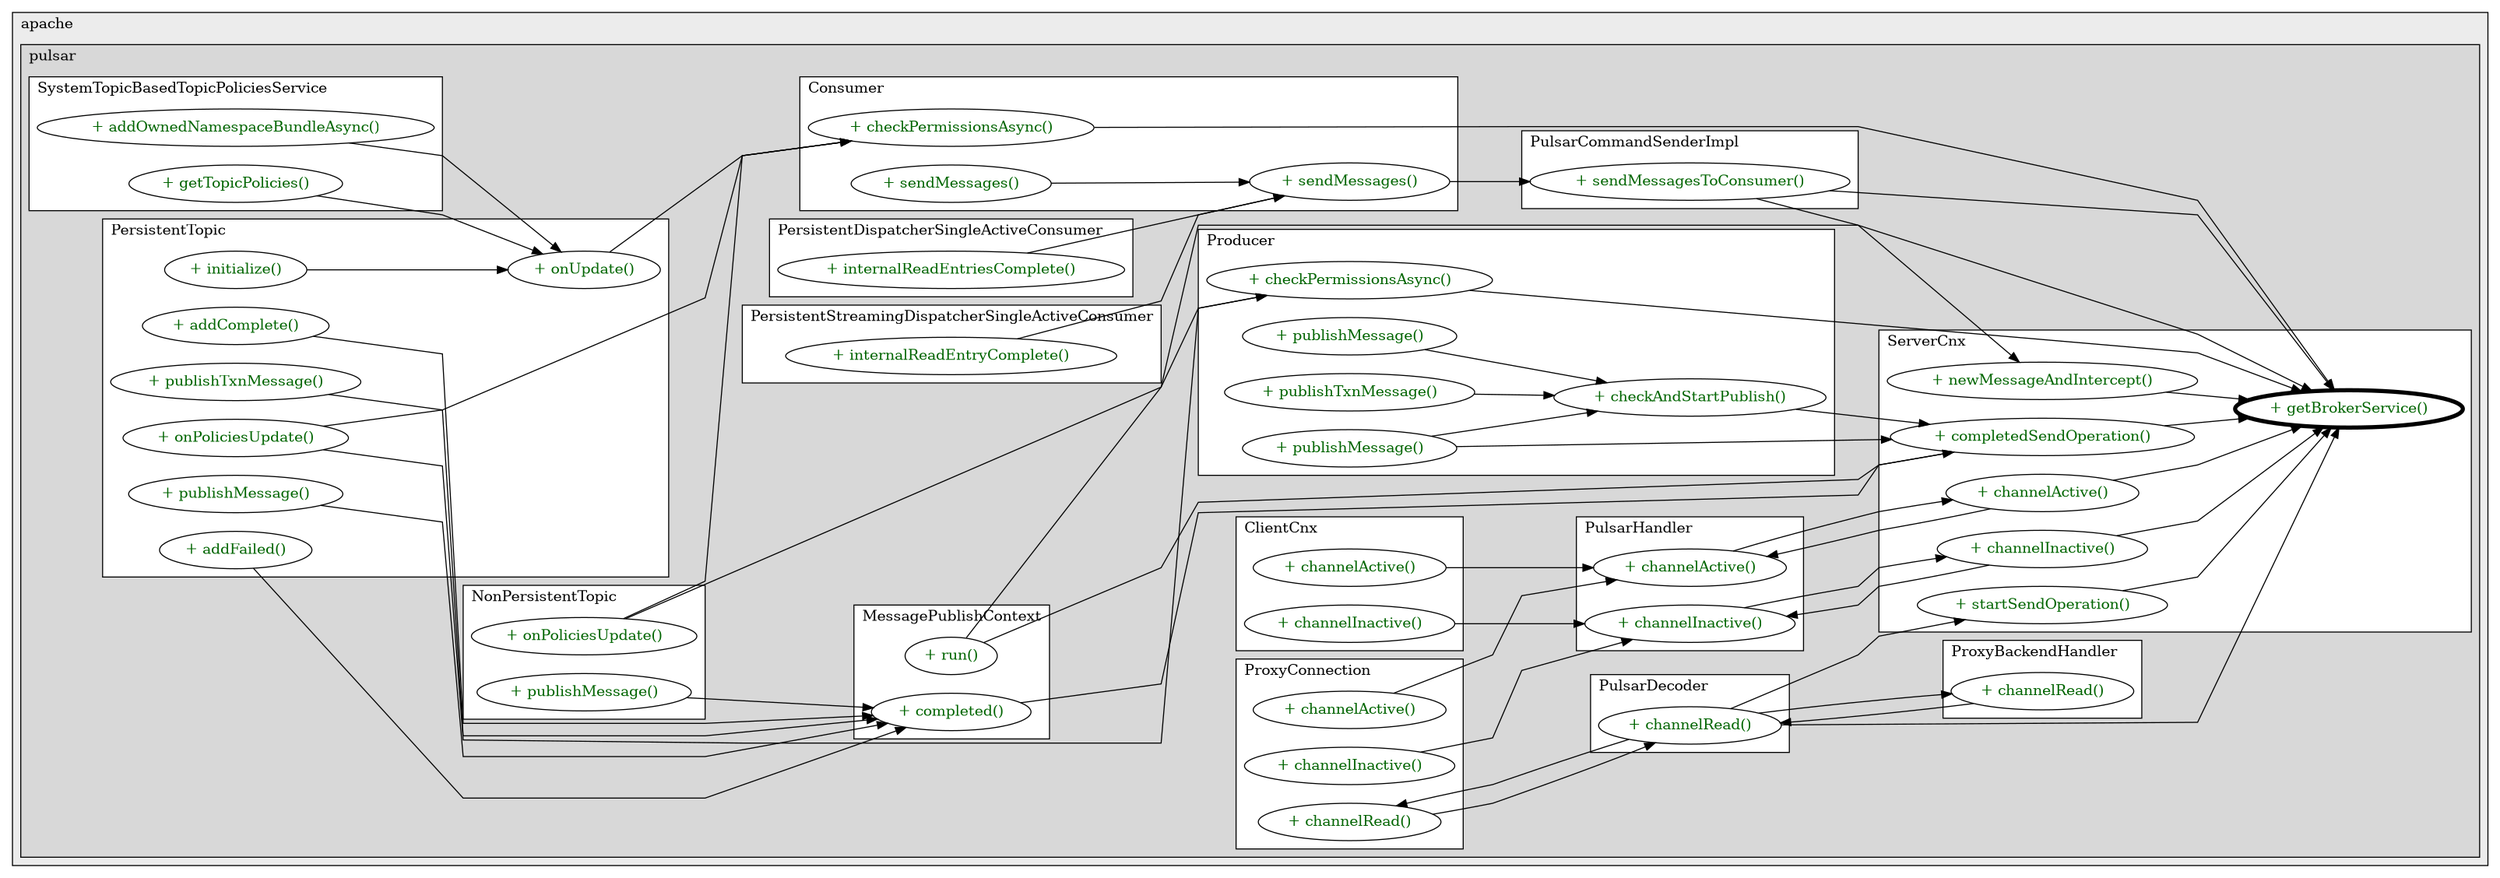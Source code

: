 @startuml

/' diagram meta data start
config=CallConfiguration;
{
  "rootMethod": "org.apache.pulsar.broker.service.ServerCnx#getBrokerService()",
  "projectClassification": {
    "searchMode": "OpenProject", // OpenProject, AllProjects
    "includedProjects": "",
    "pathEndKeywords": "*.impl",
    "isClientPath": "",
    "isClientName": "",
    "isTestPath": "",
    "isTestName": "",
    "isMappingPath": "",
    "isMappingName": "",
    "isDataAccessPath": "",
    "isDataAccessName": "",
    "isDataStructurePath": "",
    "isDataStructureName": "",
    "isInterfaceStructuresPath": "",
    "isInterfaceStructuresName": "",
    "isEntryPointPath": "",
    "isEntryPointName": "",
    "treatFinalFieldsAsMandatory": false
  },
  "graphRestriction": {
    "classPackageExcludeFilter": "",
    "classPackageIncludeFilter": "",
    "classNameExcludeFilter": "",
    "classNameIncludeFilter": "",
    "methodNameExcludeFilter": "",
    "methodNameIncludeFilter": "",
    "removeByInheritance": "", // inheritance/annotation based filtering is done in a second step
    "removeByAnnotation": "",
    "removeByClassPackage": "", // cleanup the graph after inheritance/annotation based filtering is done
    "removeByClassName": "",
    "cutMappings": false,
    "cutEnum": true,
    "cutTests": true,
    "cutClient": true,
    "cutDataAccess": true,
    "cutInterfaceStructures": true,
    "cutDataStructures": true,
    "cutGetterAndSetter": true,
    "cutConstructors": true
  },
  "graphTraversal": {
    "forwardDepth": 3,
    "backwardDepth": 3,
    "classPackageExcludeFilter": "",
    "classPackageIncludeFilter": "",
    "classNameExcludeFilter": "",
    "classNameIncludeFilter": "",
    "methodNameExcludeFilter": "",
    "methodNameIncludeFilter": "",
    "hideMappings": false,
    "hideDataStructures": false,
    "hidePrivateMethods": true,
    "hideInterfaceCalls": true, // indirection: implementation -> interface (is hidden) -> implementation
    "onlyShowApplicationEntryPoints": false, // root node is included
    "useMethodCallsForStructureDiagram": "ForwardOnly" // ForwardOnly, BothDirections, No
  },
  "details": {
    "aggregation": "GroupByClass", // ByClass, GroupByClass, None
    "showMethodParametersTypes": false,
    "showMethodParametersNames": false,
    "showMethodReturnType": false,
    "showPackageLevels": 2,
    "showCallOrder": false,
    "edgeMode": "MethodsOnly", // TypesOnly, MethodsOnly, TypesAndMethods, MethodsAndDirectTypeUsage
    "showDetailedClassStructure": false
  },
  "rootClass": "org.apache.pulsar.broker.service.ServerCnx",
  "extensionCallbackMethod": "" // qualified.class.name#methodName - signature: public static String method(String)
}
diagram meta data end '/



digraph g {
    rankdir="LR"
    splines=polyline
    

'nodes 
subgraph cluster_1411517106 { 
   	label=apache
	labeljust=l
	fillcolor="#ececec"
	style=filled
   
   subgraph cluster_523310109 { 
   	label=pulsar
	labeljust=l
	fillcolor="#d8d8d8"
	style=filled
   
   subgraph cluster_1014604199 { 
   	label=PulsarDecoder
	labeljust=l
	fillcolor=white
	style=filled
   
   PulsarDecoder1070348832XXXchannelRead995363995[
	label="+ channelRead()"
	style=filled
	fillcolor=white
	tooltip="PulsarDecoder

null"
	fontcolor=darkgreen
];
} 

subgraph cluster_1046280548 { 
   	label=ClientCnx
	labeljust=l
	fillcolor=white
	style=filled
   
   ClientCnx12001400XXXchannelActive604153544[
	label="+ channelActive()"
	style=filled
	fillcolor=white
	tooltip="ClientCnx

null"
	fontcolor=darkgreen
];

ClientCnx12001400XXXchannelInactive604153544[
	label="+ channelInactive()"
	style=filled
	fillcolor=white
	tooltip="ClientCnx

null"
	fontcolor=darkgreen
];
} 

subgraph cluster_1224357303 { 
   	label=Consumer
	labeljust=l
	fillcolor=white
	style=filled
   
   Consumer1718290011XXXcheckPermissionsAsync0[
	label="+ checkPermissionsAsync()"
	style=filled
	fillcolor=white
	tooltip="Consumer

null"
	fontcolor=darkgreen
];

Consumer1718290011XXXsendMessages1093529996[
	label="+ sendMessages()"
	style=filled
	fillcolor=white
	tooltip="Consumer

&#10;  Dispatch a list of entries to the consumer. \<br/\>&#10;  \<b\>It is also responsible to release entries data and recycle entries object.\</b\>&#10; &#10;  @return a SendMessageInfo object that contains the detail of what was sent to consumer&#10; "
	fontcolor=darkgreen
];

Consumer1718290011XXXsendMessages1436037244[
	label="+ sendMessages()"
	style=filled
	fillcolor=white
	tooltip="Consumer

null"
	fontcolor=darkgreen
];
} 

subgraph cluster_124084772 { 
   	label=SystemTopicBasedTopicPoliciesService
	labeljust=l
	fillcolor=white
	style=filled
   
   SystemTopicBasedTopicPoliciesService1718290011XXXaddOwnedNamespaceBundleAsync4359779[
	label="+ addOwnedNamespaceBundleAsync()"
	style=filled
	fillcolor=white
	tooltip="SystemTopicBasedTopicPoliciesService

&#10;  Add owned namespace bundle async.&#10; &#10;  @param namespaceBundle namespace bundle&#10; "
	fontcolor=darkgreen
];

SystemTopicBasedTopicPoliciesService1718290011XXXgetTopicPolicies896766266[
	label="+ getTopicPolicies()"
	style=filled
	fillcolor=white
	tooltip="SystemTopicBasedTopicPoliciesService

&#10;  Get global policies for a topic async.&#10;  @param topicName topic name&#10;  @return future of the topic policies&#10; "
	fontcolor=darkgreen
];
} 

subgraph cluster_1348467880 { 
   	label=NonPersistentTopic
	labeljust=l
	fillcolor=white
	style=filled
   
   NonPersistentTopic442146095XXXonPoliciesUpdate611538288[
	label="+ onPoliciesUpdate()"
	style=filled
	fillcolor=white
	tooltip="NonPersistentTopic

null"
	fontcolor=darkgreen
];

NonPersistentTopic442146095XXXpublishMessage991694241[
	label="+ publishMessage()"
	style=filled
	fillcolor=white
	tooltip="NonPersistentTopic

null"
	fontcolor=darkgreen
];
} 

subgraph cluster_1388282347 { 
   	label=ProxyBackendHandler
	labeljust=l
	fillcolor=white
	style=filled
   
   ProxyBackendHandler828483243XXXchannelRead995363995[
	label="+ channelRead()"
	style=filled
	fillcolor=white
	tooltip="ProxyBackendHandler

null"
	fontcolor=darkgreen
];
} 

subgraph cluster_1579858382 { 
   	label=PersistentStreamingDispatcherSingleActiveConsumer
	labeljust=l
	fillcolor=white
	style=filled
   
   PersistentStreamingDispatcherSingleActiveConsumer1101090806XXXinternalReadEntryComplete274903556[
	label="+ internalReadEntryComplete()"
	style=filled
	fillcolor=white
	tooltip="PersistentStreamingDispatcherSingleActiveConsumer

null"
	fontcolor=darkgreen
];
} 

subgraph cluster_1580024560 { 
   	label=PulsarCommandSenderImpl
	labeljust=l
	fillcolor=white
	style=filled
   
   PulsarCommandSenderImpl1718290011XXXsendMessagesToConsumer1208411256[
	label="+ sendMessagesToConsumer()"
	style=filled
	fillcolor=white
	tooltip="PulsarCommandSenderImpl

null"
	fontcolor=darkgreen
];
} 

subgraph cluster_1660348955 { 
   	label=Producer
	labeljust=l
	fillcolor=white
	style=filled
   
   Producer1718290011XXXcheckAndStartPublish1302195195[
	label="+ checkAndStartPublish()"
	style=filled
	fillcolor=white
	tooltip="Producer

null"
	fontcolor=darkgreen
];

Producer1718290011XXXcheckPermissionsAsync0[
	label="+ checkPermissionsAsync()"
	style=filled
	fillcolor=white
	tooltip="Producer

null"
	fontcolor=darkgreen
];

Producer1718290011XXXpublishMessage1309573701[
	label="+ publishMessage()"
	style=filled
	fillcolor=white
	tooltip="Producer

null"
	fontcolor=darkgreen
];

Producer1718290011XXXpublishMessage1717589301[
	label="+ publishMessage()"
	style=filled
	fillcolor=white
	tooltip="Producer

null"
	fontcolor=darkgreen
];

Producer1718290011XXXpublishTxnMessage617694510[
	label="+ publishTxnMessage()"
	style=filled
	fillcolor=white
	tooltip="Producer

null"
	fontcolor=darkgreen
];
} 

subgraph cluster_1864234657 { 
   	label=PulsarHandler
	labeljust=l
	fillcolor=white
	style=filled
   
   PulsarHandler1070348832XXXchannelActive604153544[
	label="+ channelActive()"
	style=filled
	fillcolor=white
	tooltip="PulsarHandler

null"
	fontcolor=darkgreen
];

PulsarHandler1070348832XXXchannelInactive604153544[
	label="+ channelInactive()"
	style=filled
	fillcolor=white
	tooltip="PulsarHandler

null"
	fontcolor=darkgreen
];
} 

subgraph cluster_1975659038 { 
   	label=MessagePublishContext
	labeljust=l
	fillcolor=white
	style=filled
   
   MessagePublishContext1660348955XXXcompleted1453117839[
	label="+ completed()"
	style=filled
	fillcolor=white
	tooltip="MessagePublishContext

&#10;  Executed from managed ledger thread when the message is persisted.&#10; "
	fontcolor=darkgreen
];

MessagePublishContext1660348955XXXrun0[
	label="+ run()"
	style=filled
	fillcolor=white
	tooltip="MessagePublishContext

&#10;  Executed from I/O thread when sending receipt back to client.&#10; "
	fontcolor=darkgreen
];
} 

subgraph cluster_300981562 { 
   	label=PersistentDispatcherSingleActiveConsumer
	labeljust=l
	fillcolor=white
	style=filled
   
   PersistentDispatcherSingleActiveConsumer1101090806XXXinternalReadEntriesComplete1160535363[
	label="+ internalReadEntriesComplete()"
	style=filled
	fillcolor=white
	tooltip="PersistentDispatcherSingleActiveConsumer

null"
	fontcolor=darkgreen
];
} 

subgraph cluster_359057108 { 
   	label=PersistentTopic
	labeljust=l
	fillcolor=white
	style=filled
   
   PersistentTopic1101090806XXXaddComplete1491430175[
	label="+ addComplete()"
	style=filled
	fillcolor=white
	tooltip="PersistentTopic

null"
	fontcolor=darkgreen
];

PersistentTopic1101090806XXXaddFailed715383354[
	label="+ addFailed()"
	style=filled
	fillcolor=white
	tooltip="PersistentTopic

null"
	fontcolor=darkgreen
];

PersistentTopic1101090806XXXinitialize0[
	label="+ initialize()"
	style=filled
	fillcolor=white
	tooltip="PersistentTopic

null"
	fontcolor=darkgreen
];

PersistentTopic1101090806XXXonPoliciesUpdate611538288[
	label="+ onPoliciesUpdate()"
	style=filled
	fillcolor=white
	tooltip="PersistentTopic

null"
	fontcolor=darkgreen
];

PersistentTopic1101090806XXXonUpdate1780265855[
	label="+ onUpdate()"
	style=filled
	fillcolor=white
	tooltip="PersistentTopic

null"
	fontcolor=darkgreen
];

PersistentTopic1101090806XXXpublishMessage991694241[
	label="+ publishMessage()"
	style=filled
	fillcolor=white
	tooltip="PersistentTopic

null"
	fontcolor=darkgreen
];

PersistentTopic1101090806XXXpublishTxnMessage483951322[
	label="+ publishTxnMessage()"
	style=filled
	fillcolor=white
	tooltip="PersistentTopic

&#10;  Publish Transaction message to this Topic's TransactionBuffer.&#10; &#10;  @param txnID Transaction Id&#10;  @param headersAndPayload Message data&#10;  @param publishContextPublish context&#10; "
	fontcolor=darkgreen
];
} 

subgraph cluster_923169591 { 
   	label=ServerCnx
	labeljust=l
	fillcolor=white
	style=filled
   
   ServerCnx1718290011XXXchannelActive604153544[
	label="+ channelActive()"
	style=filled
	fillcolor=white
	tooltip="ServerCnx

null"
	fontcolor=darkgreen
];

ServerCnx1718290011XXXchannelInactive604153544[
	label="+ channelInactive()"
	style=filled
	fillcolor=white
	tooltip="ServerCnx

null"
	fontcolor=darkgreen
];

ServerCnx1718290011XXXcompletedSendOperation1088021805[
	label="+ completedSendOperation()"
	style=filled
	fillcolor=white
	tooltip="ServerCnx

null"
	fontcolor=darkgreen
];

ServerCnx1718290011XXXgetBrokerService0[
	label="+ getBrokerService()"
	style=filled
	fillcolor=white
	tooltip="ServerCnx

null"
	penwidth=4
	fontcolor=darkgreen
];

ServerCnx1718290011XXXnewMessageAndIntercept328905246[
	label="+ newMessageAndIntercept()"
	style=filled
	fillcolor=white
	tooltip="ServerCnx

null"
	fontcolor=darkgreen
];

ServerCnx1718290011XXXstartSendOperation1291107822[
	label="+ startSendOperation()"
	style=filled
	fillcolor=white
	tooltip="ServerCnx

null"
	fontcolor=darkgreen
];
} 

subgraph cluster_961973220 { 
   	label=ProxyConnection
	labeljust=l
	fillcolor=white
	style=filled
   
   ProxyConnection79518146XXXchannelActive604153544[
	label="+ channelActive()"
	style=filled
	fillcolor=white
	tooltip="ProxyConnection

null"
	fontcolor=darkgreen
];

ProxyConnection79518146XXXchannelInactive604153544[
	label="+ channelInactive()"
	style=filled
	fillcolor=white
	tooltip="ProxyConnection

null"
	fontcolor=darkgreen
];

ProxyConnection79518146XXXchannelRead995363995[
	label="+ channelRead()"
	style=filled
	fillcolor=white
	tooltip="ProxyConnection

null"
	fontcolor=darkgreen
];
} 
} 
} 

'edges    
ClientCnx12001400XXXchannelActive604153544 -> PulsarHandler1070348832XXXchannelActive604153544;
ClientCnx12001400XXXchannelInactive604153544 -> PulsarHandler1070348832XXXchannelInactive604153544;
Consumer1718290011XXXcheckPermissionsAsync0 -> ServerCnx1718290011XXXgetBrokerService0;
Consumer1718290011XXXsendMessages1093529996 -> PulsarCommandSenderImpl1718290011XXXsendMessagesToConsumer1208411256;
Consumer1718290011XXXsendMessages1436037244 -> Consumer1718290011XXXsendMessages1093529996;
MessagePublishContext1660348955XXXcompleted1453117839 -> ServerCnx1718290011XXXcompletedSendOperation1088021805;
MessagePublishContext1660348955XXXrun0 -> ServerCnx1718290011XXXcompletedSendOperation1088021805;
MessagePublishContext1660348955XXXrun0 -> ServerCnx1718290011XXXgetBrokerService0;
NonPersistentTopic442146095XXXonPoliciesUpdate611538288 -> Consumer1718290011XXXcheckPermissionsAsync0;
NonPersistentTopic442146095XXXonPoliciesUpdate611538288 -> Producer1718290011XXXcheckPermissionsAsync0;
NonPersistentTopic442146095XXXpublishMessage991694241 -> MessagePublishContext1660348955XXXcompleted1453117839;
PersistentDispatcherSingleActiveConsumer1101090806XXXinternalReadEntriesComplete1160535363 -> Consumer1718290011XXXsendMessages1093529996;
PersistentStreamingDispatcherSingleActiveConsumer1101090806XXXinternalReadEntryComplete274903556 -> Consumer1718290011XXXsendMessages1093529996;
PersistentTopic1101090806XXXaddComplete1491430175 -> MessagePublishContext1660348955XXXcompleted1453117839;
PersistentTopic1101090806XXXaddFailed715383354 -> MessagePublishContext1660348955XXXcompleted1453117839;
PersistentTopic1101090806XXXinitialize0 -> PersistentTopic1101090806XXXonUpdate1780265855;
PersistentTopic1101090806XXXonPoliciesUpdate611538288 -> Consumer1718290011XXXcheckPermissionsAsync0;
PersistentTopic1101090806XXXonPoliciesUpdate611538288 -> Producer1718290011XXXcheckPermissionsAsync0;
PersistentTopic1101090806XXXonUpdate1780265855 -> Consumer1718290011XXXcheckPermissionsAsync0;
PersistentTopic1101090806XXXpublishMessage991694241 -> MessagePublishContext1660348955XXXcompleted1453117839;
PersistentTopic1101090806XXXpublishTxnMessage483951322 -> MessagePublishContext1660348955XXXcompleted1453117839;
Producer1718290011XXXcheckAndStartPublish1302195195 -> ServerCnx1718290011XXXcompletedSendOperation1088021805;
Producer1718290011XXXcheckPermissionsAsync0 -> ServerCnx1718290011XXXgetBrokerService0;
Producer1718290011XXXpublishMessage1309573701 -> Producer1718290011XXXcheckAndStartPublish1302195195;
Producer1718290011XXXpublishMessage1717589301 -> Producer1718290011XXXcheckAndStartPublish1302195195;
Producer1718290011XXXpublishMessage1717589301 -> ServerCnx1718290011XXXcompletedSendOperation1088021805;
Producer1718290011XXXpublishTxnMessage617694510 -> Producer1718290011XXXcheckAndStartPublish1302195195;
ProxyBackendHandler828483243XXXchannelRead995363995 -> PulsarDecoder1070348832XXXchannelRead995363995;
ProxyConnection79518146XXXchannelActive604153544 -> PulsarHandler1070348832XXXchannelActive604153544;
ProxyConnection79518146XXXchannelInactive604153544 -> PulsarHandler1070348832XXXchannelInactive604153544;
ProxyConnection79518146XXXchannelRead995363995 -> PulsarDecoder1070348832XXXchannelRead995363995;
PulsarCommandSenderImpl1718290011XXXsendMessagesToConsumer1208411256 -> ServerCnx1718290011XXXgetBrokerService0;
PulsarCommandSenderImpl1718290011XXXsendMessagesToConsumer1208411256 -> ServerCnx1718290011XXXnewMessageAndIntercept328905246;
PulsarDecoder1070348832XXXchannelRead995363995 -> ProxyBackendHandler828483243XXXchannelRead995363995;
PulsarDecoder1070348832XXXchannelRead995363995 -> ProxyConnection79518146XXXchannelRead995363995;
PulsarDecoder1070348832XXXchannelRead995363995 -> ServerCnx1718290011XXXgetBrokerService0;
PulsarDecoder1070348832XXXchannelRead995363995 -> ServerCnx1718290011XXXstartSendOperation1291107822;
PulsarHandler1070348832XXXchannelActive604153544 -> ServerCnx1718290011XXXchannelActive604153544;
PulsarHandler1070348832XXXchannelInactive604153544 -> ServerCnx1718290011XXXchannelInactive604153544;
ServerCnx1718290011XXXchannelActive604153544 -> PulsarHandler1070348832XXXchannelActive604153544;
ServerCnx1718290011XXXchannelActive604153544 -> ServerCnx1718290011XXXgetBrokerService0;
ServerCnx1718290011XXXchannelInactive604153544 -> PulsarHandler1070348832XXXchannelInactive604153544;
ServerCnx1718290011XXXchannelInactive604153544 -> ServerCnx1718290011XXXgetBrokerService0;
ServerCnx1718290011XXXcompletedSendOperation1088021805 -> ServerCnx1718290011XXXgetBrokerService0;
ServerCnx1718290011XXXnewMessageAndIntercept328905246 -> ServerCnx1718290011XXXgetBrokerService0;
ServerCnx1718290011XXXstartSendOperation1291107822 -> ServerCnx1718290011XXXgetBrokerService0;
SystemTopicBasedTopicPoliciesService1718290011XXXaddOwnedNamespaceBundleAsync4359779 -> PersistentTopic1101090806XXXonUpdate1780265855;
SystemTopicBasedTopicPoliciesService1718290011XXXgetTopicPolicies896766266 -> PersistentTopic1101090806XXXonUpdate1780265855;
    
}
@enduml